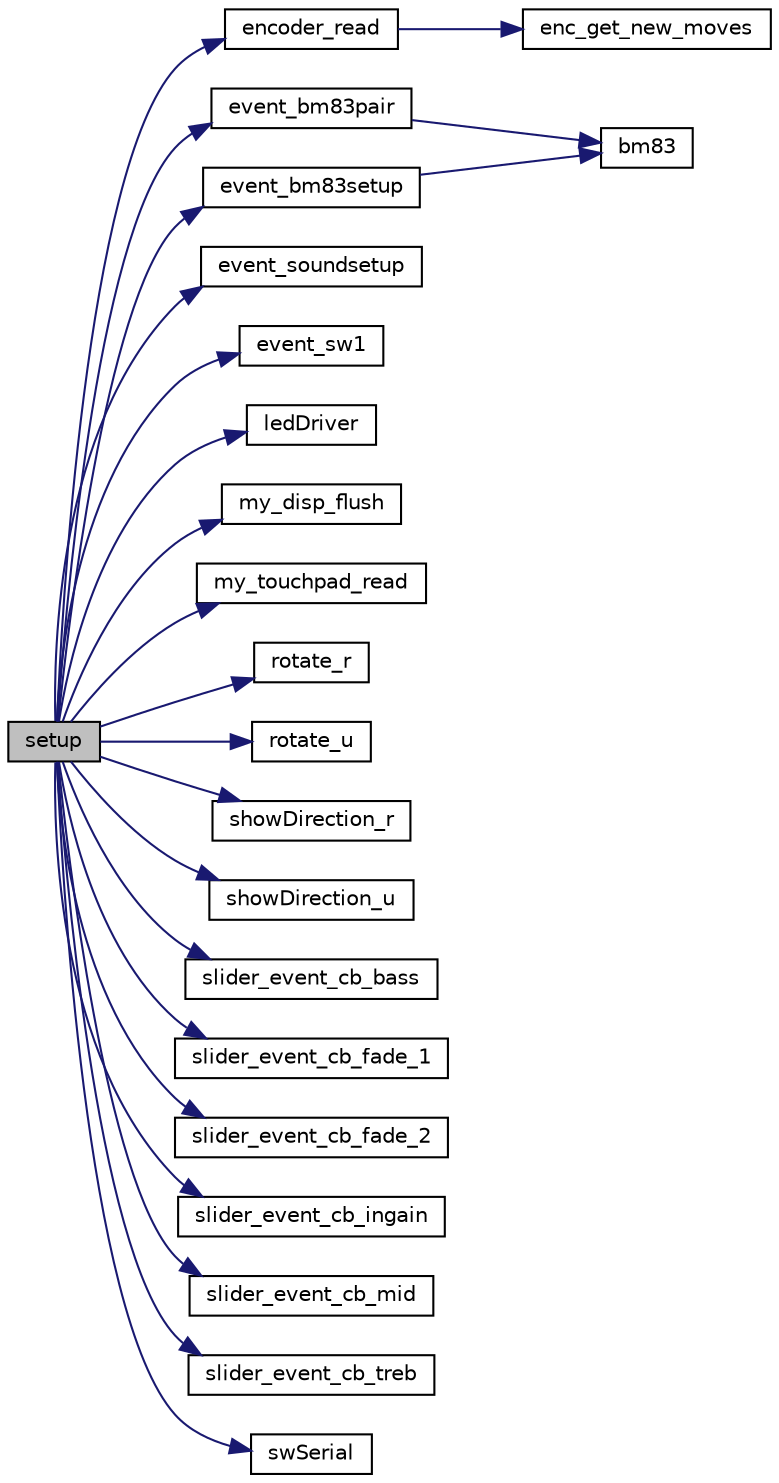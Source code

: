 digraph "setup"
{
 // LATEX_PDF_SIZE
  edge [fontname="Helvetica",fontsize="10",labelfontname="Helvetica",labelfontsize="10"];
  node [fontname="Helvetica",fontsize="10",shape=record];
  rankdir="LR";
  Node1 [label="setup",height=0.2,width=0.4,color="black", fillcolor="grey75", style="filled", fontcolor="black",tooltip=" "];
  Node1 -> Node2 [color="midnightblue",fontsize="10",style="solid",fontname="Helvetica"];
  Node2 [label="encoder_read",height=0.2,width=0.4,color="black", fillcolor="white", style="filled",URL="$_d_a_b__2___v0_81_8ino.html#a6e8505a1106c8f0460155979f5ca08ed",tooltip=" "];
  Node2 -> Node3 [color="midnightblue",fontsize="10",style="solid",fontname="Helvetica"];
  Node3 [label="enc_get_new_moves",height=0.2,width=0.4,color="black", fillcolor="white", style="filled",URL="$_d_a_b__2___v0_81_8ino.html#aaf1a2cb3c3623fa535af44419174b526",tooltip=" "];
  Node1 -> Node4 [color="midnightblue",fontsize="10",style="solid",fontname="Helvetica"];
  Node4 [label="event_bm83pair",height=0.2,width=0.4,color="black", fillcolor="white", style="filled",URL="$_d_a_b__2___v0_81_8ino.html#a554bc8285e4afb5630e6a764d79f51ed",tooltip=" "];
  Node4 -> Node5 [color="midnightblue",fontsize="10",style="solid",fontname="Helvetica"];
  Node5 [label="bm83",height=0.2,width=0.4,color="black", fillcolor="white", style="filled",URL="$_d_a_b__2___v0_81_8ino.html#a9cd4a83a6d2f940703878b3f9c1ad691",tooltip="BM83 instance (BM83)"];
  Node1 -> Node6 [color="midnightblue",fontsize="10",style="solid",fontname="Helvetica"];
  Node6 [label="event_bm83setup",height=0.2,width=0.4,color="black", fillcolor="white", style="filled",URL="$_d_a_b__2___v0_81_8ino.html#a7aadcabee4eaa506a13633180c13b87f",tooltip=" "];
  Node6 -> Node5 [color="midnightblue",fontsize="10",style="solid",fontname="Helvetica"];
  Node1 -> Node7 [color="midnightblue",fontsize="10",style="solid",fontname="Helvetica"];
  Node7 [label="event_soundsetup",height=0.2,width=0.4,color="black", fillcolor="white", style="filled",URL="$_d_a_b__2___v0_81_8ino.html#a2f92b9c7ef557737641c9ca11404bb7c",tooltip=" "];
  Node1 -> Node8 [color="midnightblue",fontsize="10",style="solid",fontname="Helvetica"];
  Node8 [label="event_sw1",height=0.2,width=0.4,color="black", fillcolor="white", style="filled",URL="$_d_a_b__2___v0_81_8ino.html#a635ccca4dd1a207a58f19ce505e6cfaa",tooltip=" "];
  Node1 -> Node9 [color="midnightblue",fontsize="10",style="solid",fontname="Helvetica"];
  Node9 [label="ledDriver",height=0.2,width=0.4,color="black", fillcolor="white", style="filled",URL="$_d_a_b__2___v0_81_8ino.html#a29308252d9e7db1a1e2c125c8c873e09",tooltip="Led driver instance (PCA9634)"];
  Node1 -> Node10 [color="midnightblue",fontsize="10",style="solid",fontname="Helvetica"];
  Node10 [label="my_disp_flush",height=0.2,width=0.4,color="black", fillcolor="white", style="filled",URL="$_d_a_b__2___v0_81_8ino.html#a342f5ce8f90b5e6187454a710c3e86d7",tooltip=" "];
  Node1 -> Node11 [color="midnightblue",fontsize="10",style="solid",fontname="Helvetica"];
  Node11 [label="my_touchpad_read",height=0.2,width=0.4,color="black", fillcolor="white", style="filled",URL="$touch_8h.html#a037b9bcc871cb4097dde80f2470d2ccc",tooltip=" "];
  Node1 -> Node12 [color="midnightblue",fontsize="10",style="solid",fontname="Helvetica"];
  Node12 [label="rotate_r",height=0.2,width=0.4,color="black", fillcolor="white", style="filled",URL="$_d_a_b__2___v0_81_8ino.html#af7ae4b0ff3a8376698e7a0c4312d98a1",tooltip=" "];
  Node1 -> Node13 [color="midnightblue",fontsize="10",style="solid",fontname="Helvetica"];
  Node13 [label="rotate_u",height=0.2,width=0.4,color="black", fillcolor="white", style="filled",URL="$_d_a_b__2___v0_81_8ino.html#a96f38acaa551c123cb2b9e6891d79135",tooltip=" "];
  Node1 -> Node14 [color="midnightblue",fontsize="10",style="solid",fontname="Helvetica"];
  Node14 [label="showDirection_r",height=0.2,width=0.4,color="black", fillcolor="white", style="filled",URL="$_d_a_b__2___v0_81_8ino.html#a97494b1d0b78dd53bb010c9d243016a8",tooltip=" "];
  Node1 -> Node15 [color="midnightblue",fontsize="10",style="solid",fontname="Helvetica"];
  Node15 [label="showDirection_u",height=0.2,width=0.4,color="black", fillcolor="white", style="filled",URL="$_d_a_b__2___v0_81_8ino.html#a56693a9e16505593740d5269b2ccae5c",tooltip=" "];
  Node1 -> Node16 [color="midnightblue",fontsize="10",style="solid",fontname="Helvetica"];
  Node16 [label="slider_event_cb_bass",height=0.2,width=0.4,color="black", fillcolor="white", style="filled",URL="$_d_a_b__2___v0_81_8ino.html#a7f812c5d0cc91b3e53b006c5646c3dab",tooltip=" "];
  Node1 -> Node17 [color="midnightblue",fontsize="10",style="solid",fontname="Helvetica"];
  Node17 [label="slider_event_cb_fade_1",height=0.2,width=0.4,color="black", fillcolor="white", style="filled",URL="$_d_a_b__2___v0_81_8ino.html#a37ca27e5fe8ba29a44e860fd51b1027d",tooltip=" "];
  Node1 -> Node18 [color="midnightblue",fontsize="10",style="solid",fontname="Helvetica"];
  Node18 [label="slider_event_cb_fade_2",height=0.2,width=0.4,color="black", fillcolor="white", style="filled",URL="$_d_a_b__2___v0_81_8ino.html#abab296fd289af3c1db84bf583d456dd2",tooltip=" "];
  Node1 -> Node19 [color="midnightblue",fontsize="10",style="solid",fontname="Helvetica"];
  Node19 [label="slider_event_cb_ingain",height=0.2,width=0.4,color="black", fillcolor="white", style="filled",URL="$_d_a_b__2___v0_81_8ino.html#a43be72069afd1c71d37d3f7b5076e261",tooltip=" "];
  Node1 -> Node20 [color="midnightblue",fontsize="10",style="solid",fontname="Helvetica"];
  Node20 [label="slider_event_cb_mid",height=0.2,width=0.4,color="black", fillcolor="white", style="filled",URL="$_d_a_b__2___v0_81_8ino.html#ab86d33945fd057c14c5001c4e7758abe",tooltip=" "];
  Node1 -> Node21 [color="midnightblue",fontsize="10",style="solid",fontname="Helvetica"];
  Node21 [label="slider_event_cb_treb",height=0.2,width=0.4,color="black", fillcolor="white", style="filled",URL="$_d_a_b__2___v0_81_8ino.html#a981c60c625425d71f46cf55894890be8",tooltip=" "];
  Node1 -> Node22 [color="midnightblue",fontsize="10",style="solid",fontname="Helvetica"];
  Node22 [label="swSerial",height=0.2,width=0.4,color="black", fillcolor="white", style="filled",URL="$_d_a_b__2___v0_81_8ino.html#afa4835b8a78335d4b7d38ff152683e4b",tooltip="Software serial instance (BM83)"];
}
